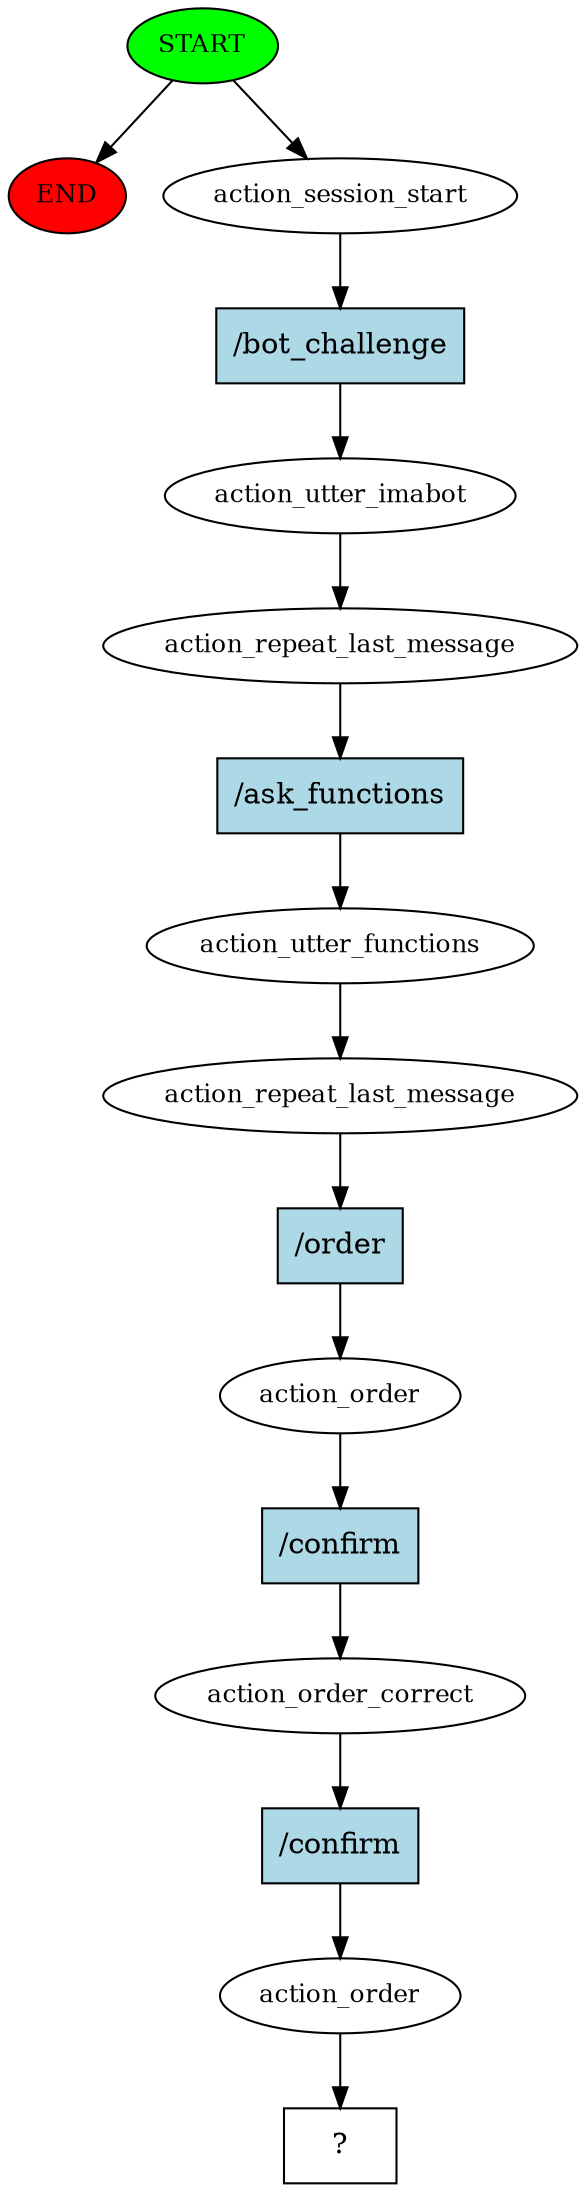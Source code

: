 digraph  {
0 [class="start active", fillcolor=green, fontsize=12, label=START, style=filled];
"-1" [class=end, fillcolor=red, fontsize=12, label=END, style=filled];
1 [class=active, fontsize=12, label=action_session_start];
2 [class=active, fontsize=12, label=action_utter_imabot];
3 [class=active, fontsize=12, label=action_repeat_last_message];
4 [class=active, fontsize=12, label=action_utter_functions];
5 [class=active, fontsize=12, label=action_repeat_last_message];
6 [class=active, fontsize=12, label=action_order];
7 [class=active, fontsize=12, label=action_order_correct];
8 [class=active, fontsize=12, label=action_order];
9 [class="intent dashed active", label="  ?  ", shape=rect];
10 [class="intent active", fillcolor=lightblue, label="/bot_challenge", shape=rect, style=filled];
11 [class="intent active", fillcolor=lightblue, label="/ask_functions", shape=rect, style=filled];
12 [class="intent active", fillcolor=lightblue, label="/order", shape=rect, style=filled];
13 [class="intent active", fillcolor=lightblue, label="/confirm", shape=rect, style=filled];
14 [class="intent active", fillcolor=lightblue, label="/confirm", shape=rect, style=filled];
0 -> "-1"  [class="", key=NONE, label=""];
0 -> 1  [class=active, key=NONE, label=""];
1 -> 10  [class=active, key=0];
2 -> 3  [class=active, key=NONE, label=""];
3 -> 11  [class=active, key=0];
4 -> 5  [class=active, key=NONE, label=""];
5 -> 12  [class=active, key=0];
6 -> 13  [class=active, key=0];
7 -> 14  [class=active, key=0];
8 -> 9  [class=active, key=NONE, label=""];
10 -> 2  [class=active, key=0];
11 -> 4  [class=active, key=0];
12 -> 6  [class=active, key=0];
13 -> 7  [class=active, key=0];
14 -> 8  [class=active, key=0];
}
